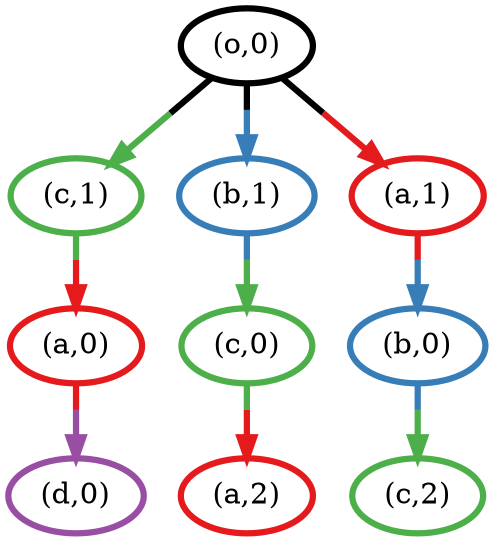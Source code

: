 digraph G {
	9 [penwidth=3,colorscheme=set19,color=-1344912433,label="(o,0)"]
	8 [penwidth=3,colorscheme=set19,color=3,label="(c,1)"]
	7 [penwidth=3,colorscheme=set19,color=1,label="(a,2)"]
	6 [penwidth=3,colorscheme=set19,color=3,label="(c,0)"]
	5 [penwidth=3,colorscheme=set19,color=2,label="(b,1)"]
	4 [penwidth=3,colorscheme=set19,color=3,label="(c,2)"]
	3 [penwidth=3,colorscheme=set19,color=2,label="(b,0)"]
	2 [penwidth=3,colorscheme=set19,color=1,label="(a,1)"]
	1 [penwidth=3,colorscheme=set19,color=4,label="(d,0)"]
	0 [penwidth=3,colorscheme=set19,color=1,label="(a,0)"]
	9 -> 8 [penwidth=3,colorscheme=set19,color="-1344912433;0.5:3"]
	9 -> 5 [penwidth=3,colorscheme=set19,color="-1344912433;0.5:2"]
	9 -> 2 [penwidth=3,colorscheme=set19,color="-1344912433;0.5:1"]
	8 -> 0 [penwidth=3,colorscheme=set19,color="3;0.5:1"]
	6 -> 7 [penwidth=3,colorscheme=set19,color="3;0.5:1"]
	5 -> 6 [penwidth=3,colorscheme=set19,color="2;0.5:3"]
	3 -> 4 [penwidth=3,colorscheme=set19,color="2;0.5:3"]
	2 -> 3 [penwidth=3,colorscheme=set19,color="1;0.5:2"]
	0 -> 1 [penwidth=3,colorscheme=set19,color="1;0.5:4"]
}